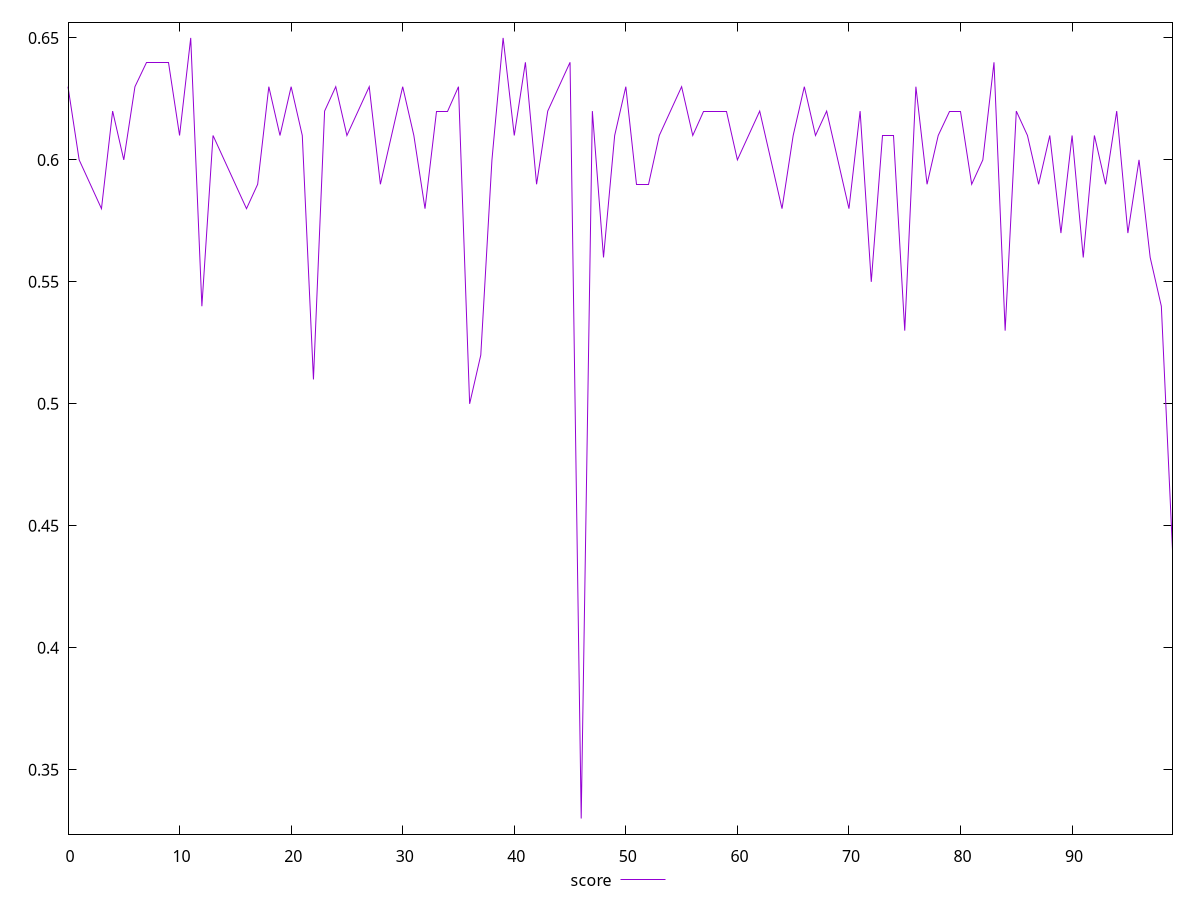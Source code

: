 reset

$score <<EOF
0 0.63
1 0.6
2 0.59
3 0.58
4 0.62
5 0.6
6 0.63
7 0.64
8 0.64
9 0.64
10 0.61
11 0.65
12 0.54
13 0.61
14 0.6
15 0.59
16 0.58
17 0.59
18 0.63
19 0.61
20 0.63
21 0.61
22 0.51
23 0.62
24 0.63
25 0.61
26 0.62
27 0.63
28 0.59
29 0.61
30 0.63
31 0.61
32 0.58
33 0.62
34 0.62
35 0.63
36 0.5
37 0.52
38 0.6
39 0.65
40 0.61
41 0.64
42 0.59
43 0.62
44 0.63
45 0.64
46 0.33
47 0.62
48 0.56
49 0.61
50 0.63
51 0.59
52 0.59
53 0.61
54 0.62
55 0.63
56 0.61
57 0.62
58 0.62
59 0.62
60 0.6
61 0.61
62 0.62
63 0.6
64 0.58
65 0.61
66 0.63
67 0.61
68 0.62
69 0.6
70 0.58
71 0.62
72 0.55
73 0.61
74 0.61
75 0.53
76 0.63
77 0.59
78 0.61
79 0.62
80 0.62
81 0.59
82 0.6
83 0.64
84 0.53
85 0.62
86 0.61
87 0.59
88 0.61
89 0.57
90 0.61
91 0.56
92 0.61
93 0.59
94 0.62
95 0.57
96 0.6
97 0.56
98 0.54
99 0.44
EOF

set key outside below
set xrange [0:99]
set yrange [0.3236:0.6564]
set trange [0.3236:0.6564]
set terminal svg size 640, 500 enhanced background rgb 'white'
set output "reprap/mainthread-work-breakdown/samples/pages+cached+noexternal+nomedia/score/values.svg"

plot $score title "score" with line

reset
